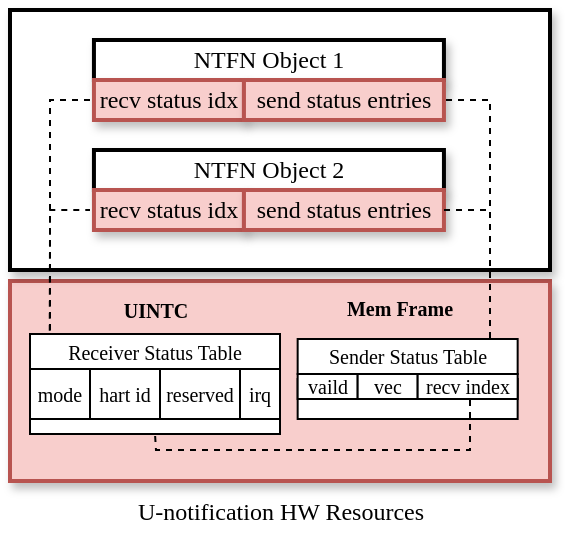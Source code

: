 <mxfile version="26.0.6">
  <diagram name="第 1 页" id="j9_UCHcOSZU_l4urptFS">
    <mxGraphModel dx="976" dy="-2930" grid="1" gridSize="10" guides="1" tooltips="1" connect="1" arrows="1" fold="1" page="1" pageScale="1" pageWidth="827" pageHeight="1169" math="0" shadow="0">
      <root>
        <mxCell id="0" />
        <mxCell id="1" parent="0" />
        <mxCell id="bJIlu51FS9Ps0BNloOLb-1" value="" style="rounded=0;whiteSpace=wrap;html=1;shadow=1;strokeColor=#b85450;strokeWidth=2;align=center;verticalAlign=middle;fontFamily=Helvetica;fontSize=12;fillColor=#f8cecc;" vertex="1" parent="1">
          <mxGeometry x="260" y="4385.5" width="270" height="100" as="geometry" />
        </mxCell>
        <mxCell id="bJIlu51FS9Ps0BNloOLb-2" value="" style="rounded=0;whiteSpace=wrap;html=1;strokeWidth=2;container=0;shadow=1;" vertex="1" parent="1">
          <mxGeometry x="260" y="4250" width="270" height="130" as="geometry" />
        </mxCell>
        <mxCell id="bJIlu51FS9Ps0BNloOLb-3" value="&lt;font face=&quot;Times New Roman&quot;&gt;NTFN Object 1&lt;/font&gt;" style="rounded=0;whiteSpace=wrap;html=1;strokeWidth=2;container=0;shadow=1;" vertex="1" parent="1">
          <mxGeometry x="301.97" y="4265" width="175" height="20" as="geometry" />
        </mxCell>
        <mxCell id="bJIlu51FS9Ps0BNloOLb-4" value="&lt;font face=&quot;Times New Roman&quot;&gt;recv status idx&lt;/font&gt;" style="rounded=0;whiteSpace=wrap;html=1;strokeWidth=2;container=0;shadow=1;fillColor=#f8cecc;strokeColor=#b85450;" vertex="1" parent="1">
          <mxGeometry x="301.97" y="4285" width="75" height="20" as="geometry" />
        </mxCell>
        <mxCell id="bJIlu51FS9Ps0BNloOLb-5" value="&lt;font face=&quot;Times New Roman&quot;&gt;send status entries&lt;/font&gt;" style="rounded=0;whiteSpace=wrap;html=1;strokeWidth=2;container=0;shadow=1;fillColor=#f8cecc;strokeColor=#b85450;" vertex="1" parent="1">
          <mxGeometry x="376.97" y="4285" width="100" height="20" as="geometry" />
        </mxCell>
        <mxCell id="bJIlu51FS9Ps0BNloOLb-6" value="&lt;font face=&quot;Times New Roman&quot;&gt;NTFN Object 2&lt;/font&gt;" style="rounded=0;whiteSpace=wrap;html=1;strokeWidth=2;container=0;shadow=1;" vertex="1" parent="1">
          <mxGeometry x="301.97" y="4320" width="175" height="20" as="geometry" />
        </mxCell>
        <mxCell id="bJIlu51FS9Ps0BNloOLb-7" value="&lt;font face=&quot;Times New Roman&quot;&gt;recv status idx&lt;/font&gt;" style="rounded=0;whiteSpace=wrap;html=1;strokeWidth=2;container=0;shadow=1;fillColor=#f8cecc;strokeColor=#b85450;" vertex="1" parent="1">
          <mxGeometry x="301.97" y="4340" width="75" height="20" as="geometry" />
        </mxCell>
        <mxCell id="bJIlu51FS9Ps0BNloOLb-8" value="&lt;font face=&quot;Times New Roman&quot;&gt;send status entries&lt;/font&gt;" style="rounded=0;whiteSpace=wrap;html=1;strokeWidth=2;container=0;shadow=1;fillColor=#f8cecc;strokeColor=#b85450;" vertex="1" parent="1">
          <mxGeometry x="376.97" y="4340" width="100" height="20" as="geometry" />
        </mxCell>
        <mxCell id="bJIlu51FS9Ps0BNloOLb-9" value="" style="rounded=0;whiteSpace=wrap;html=1;" vertex="1" parent="1">
          <mxGeometry x="270" y="4432" width="125" height="30" as="geometry" />
        </mxCell>
        <mxCell id="bJIlu51FS9Ps0BNloOLb-10" value="&lt;font style=&quot;font-size: 10px;&quot; face=&quot;Times New Roman&quot;&gt;mode&lt;/font&gt;" style="rounded=0;whiteSpace=wrap;html=1;" vertex="1" parent="1">
          <mxGeometry x="270" y="4429.5" width="30" height="25" as="geometry" />
        </mxCell>
        <mxCell id="bJIlu51FS9Ps0BNloOLb-11" value="&lt;font style=&quot;font-size: 10px;&quot; face=&quot;Times New Roman&quot;&gt;hart id&lt;/font&gt;" style="rounded=0;whiteSpace=wrap;html=1;" vertex="1" parent="1">
          <mxGeometry x="300" y="4429.5" width="35" height="25" as="geometry" />
        </mxCell>
        <mxCell id="bJIlu51FS9Ps0BNloOLb-12" value="&lt;font face=&quot;Times New Roman&quot; style=&quot;font-size: 10px;&quot;&gt;reserved&lt;/font&gt;" style="rounded=0;whiteSpace=wrap;html=1;" vertex="1" parent="1">
          <mxGeometry x="335" y="4429.5" width="40" height="25" as="geometry" />
        </mxCell>
        <mxCell id="bJIlu51FS9Ps0BNloOLb-13" value="&lt;font face=&quot;Times New Roman&quot; style=&quot;font-size: 10px;&quot;&gt;irq&lt;/font&gt;" style="rounded=0;whiteSpace=wrap;html=1;" vertex="1" parent="1">
          <mxGeometry x="375.0" y="4429.5" width="20" height="25" as="geometry" />
        </mxCell>
        <mxCell id="bJIlu51FS9Ps0BNloOLb-14" value="" style="rounded=0;whiteSpace=wrap;html=1;" vertex="1" parent="1">
          <mxGeometry x="403.83" y="4434.5" width="110" height="20" as="geometry" />
        </mxCell>
        <mxCell id="bJIlu51FS9Ps0BNloOLb-15" value="&lt;font face=&quot;Times New Roman&quot;&gt;&lt;span style=&quot;font-size: 10px;&quot;&gt;vaild&lt;/span&gt;&lt;/font&gt;" style="rounded=0;whiteSpace=wrap;html=1;" vertex="1" parent="1">
          <mxGeometry x="403.83" y="4432" width="30" height="12.5" as="geometry" />
        </mxCell>
        <mxCell id="bJIlu51FS9Ps0BNloOLb-16" value="&lt;font style=&quot;font-size: 10px;&quot; face=&quot;Times New Roman&quot;&gt;&lt;b style=&quot;&quot;&gt;Mem Frame&lt;/b&gt;&lt;/font&gt;" style="text;html=1;align=center;verticalAlign=middle;whiteSpace=wrap;rounded=0;shadow=1;" vertex="1" parent="1">
          <mxGeometry x="415.0" y="4383.5" width="80" height="30" as="geometry" />
        </mxCell>
        <mxCell id="bJIlu51FS9Ps0BNloOLb-17" value="&lt;font face=&quot;Times New Roman&quot;&gt;&lt;span style=&quot;font-size: 10px;&quot;&gt;vec&lt;/span&gt;&lt;/font&gt;" style="rounded=0;whiteSpace=wrap;html=1;" vertex="1" parent="1">
          <mxGeometry x="433.83" y="4432" width="30" height="12.5" as="geometry" />
        </mxCell>
        <mxCell id="bJIlu51FS9Ps0BNloOLb-18" value="&lt;font face=&quot;Times New Roman&quot;&gt;&lt;span style=&quot;font-size: 10px;&quot;&gt;recv index&lt;/span&gt;&lt;/font&gt;" style="rounded=0;whiteSpace=wrap;html=1;" vertex="1" parent="1">
          <mxGeometry x="463.83" y="4432" width="50" height="12.5" as="geometry" />
        </mxCell>
        <mxCell id="bJIlu51FS9Ps0BNloOLb-19" value="&lt;font style=&quot;font-size: 10px;&quot; face=&quot;Times New Roman&quot;&gt;Receiver Status Table&lt;/font&gt;" style="rounded=0;whiteSpace=wrap;html=1;" vertex="1" parent="1">
          <mxGeometry x="270" y="4412" width="125" height="17.5" as="geometry" />
        </mxCell>
        <mxCell id="bJIlu51FS9Ps0BNloOLb-20" value="&lt;font style=&quot;font-size: 10px;&quot; face=&quot;Times New Roman&quot;&gt;Sender Status Table&lt;/font&gt;" style="rounded=0;whiteSpace=wrap;html=1;" vertex="1" parent="1">
          <mxGeometry x="403.83" y="4414.5" width="110" height="17.5" as="geometry" />
        </mxCell>
        <mxCell id="bJIlu51FS9Ps0BNloOLb-21" value="" style="endArrow=none;dashed=1;html=1;rounded=0;entryX=0;entryY=0.5;entryDx=0;entryDy=0;" edge="1" parent="1" target="bJIlu51FS9Ps0BNloOLb-4">
          <mxGeometry width="50" height="50" relative="1" as="geometry">
            <mxPoint x="280" y="4410" as="sourcePoint" />
            <mxPoint x="480.0" y="4360" as="targetPoint" />
            <Array as="points">
              <mxPoint x="280" y="4350" />
              <mxPoint x="280" y="4295" />
            </Array>
          </mxGeometry>
        </mxCell>
        <mxCell id="bJIlu51FS9Ps0BNloOLb-22" value="" style="endArrow=none;dashed=1;html=1;rounded=0;exitX=0.079;exitY=-0.094;exitDx=0;exitDy=0;exitPerimeter=0;" edge="1" parent="1" source="bJIlu51FS9Ps0BNloOLb-19">
          <mxGeometry width="50" height="50" relative="1" as="geometry">
            <mxPoint x="290" y="4420" as="sourcePoint" />
            <mxPoint x="300" y="4350" as="targetPoint" />
            <Array as="points">
              <mxPoint x="280" y="4360" />
              <mxPoint x="280" y="4350" />
            </Array>
          </mxGeometry>
        </mxCell>
        <mxCell id="bJIlu51FS9Ps0BNloOLb-23" value="" style="endArrow=none;dashed=1;html=1;rounded=0;entryX=1;entryY=0.5;entryDx=0;entryDy=0;" edge="1" parent="1" target="bJIlu51FS9Ps0BNloOLb-5">
          <mxGeometry width="50" height="50" relative="1" as="geometry">
            <mxPoint x="500.0" y="4414" as="sourcePoint" />
            <mxPoint x="480.0" y="4360" as="targetPoint" />
            <Array as="points">
              <mxPoint x="500.0" y="4350" />
              <mxPoint x="500.0" y="4295" />
            </Array>
          </mxGeometry>
        </mxCell>
        <mxCell id="bJIlu51FS9Ps0BNloOLb-24" value="" style="endArrow=none;dashed=1;html=1;rounded=0;entryX=1;entryY=0.5;entryDx=0;entryDy=0;" edge="1" parent="1" target="bJIlu51FS9Ps0BNloOLb-8">
          <mxGeometry width="50" height="50" relative="1" as="geometry">
            <mxPoint x="500.0" y="4414" as="sourcePoint" />
            <mxPoint x="487.0" y="4305" as="targetPoint" />
            <Array as="points">
              <mxPoint x="500.0" y="4350" />
            </Array>
          </mxGeometry>
        </mxCell>
        <mxCell id="bJIlu51FS9Ps0BNloOLb-25" value="&lt;font face=&quot;Times New Roman&quot;&gt;U-notification HW Resources&lt;/font&gt;" style="text;html=1;align=center;verticalAlign=middle;resizable=0;points=[];autosize=1;strokeColor=none;fillColor=none;" vertex="1" parent="1">
          <mxGeometry x="310" y="4485.5" width="170" height="30" as="geometry" />
        </mxCell>
        <mxCell id="bJIlu51FS9Ps0BNloOLb-26" value="&lt;font style=&quot;font-size: 10px;&quot; face=&quot;Times New Roman&quot;&gt;&lt;b&gt;UINTC&lt;/b&gt;&lt;/font&gt;" style="text;html=1;align=center;verticalAlign=middle;whiteSpace=wrap;rounded=0;fontFamily=Helvetica;fontSize=12;fontColor=default;autosize=1;resizable=0;shadow=1;glass=0;" vertex="1" parent="1">
          <mxGeometry x="302.5" y="4384.5" width="60" height="30" as="geometry" />
        </mxCell>
        <mxCell id="bJIlu51FS9Ps0BNloOLb-27" value="" style="endArrow=none;dashed=1;html=1;rounded=0;entryX=0.5;entryY=1;entryDx=0;entryDy=0;" edge="1" parent="1" target="bJIlu51FS9Ps0BNloOLb-9">
          <mxGeometry width="50" height="50" relative="1" as="geometry">
            <mxPoint x="490.0" y="4445" as="sourcePoint" />
            <mxPoint x="590" y="4420" as="targetPoint" />
            <Array as="points">
              <mxPoint x="490.0" y="4470" />
              <mxPoint x="333" y="4470" />
            </Array>
          </mxGeometry>
        </mxCell>
      </root>
    </mxGraphModel>
  </diagram>
</mxfile>
